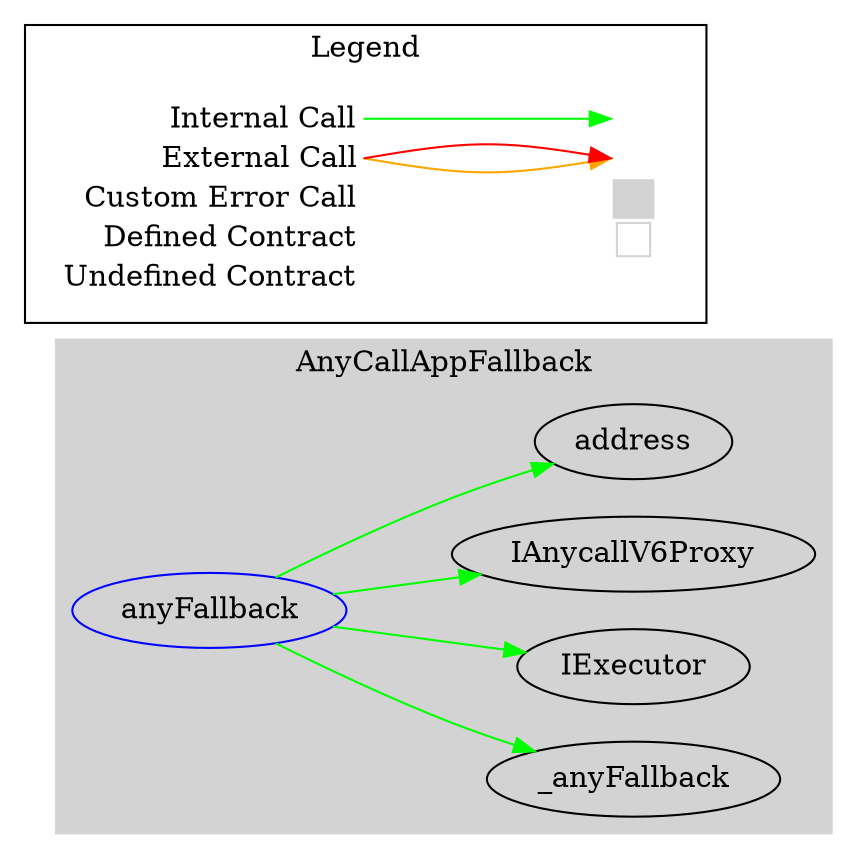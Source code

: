 digraph G {
  graph [ ratio = "auto", page = "100", compound =true ];
subgraph "clusterAnyCallAppFallback" {
  graph [ label = "AnyCallAppFallback", color = "lightgray", style = "filled", bgcolor = "lightgray" ];
  "AnyCallAppFallback._anyFallback" [ label = "_anyFallback" ];
  "AnyCallAppFallback.anyFallback" [ label = "anyFallback", color = "blue" ];
  "AnyCallAppFallback.IExecutor" [ label = "IExecutor" ];
  "AnyCallAppFallback.IAnycallV6Proxy" [ label = "IAnycallV6Proxy" ];
  "AnyCallAppFallback.address" [ label = "address" ];
}

  "AnyCallAppFallback.anyFallback";
  "AnyCallAppFallback.IExecutor";
  "AnyCallAppFallback.IAnycallV6Proxy";
  "AnyCallAppFallback.address";
  "AnyCallAppFallback._anyFallback";
  "AnyCallAppFallback.anyFallback" -> "AnyCallAppFallback.IExecutor" [ color = "green" ];
  "AnyCallAppFallback.anyFallback" -> "AnyCallAppFallback.IAnycallV6Proxy" [ color = "green" ];
  "AnyCallAppFallback.anyFallback" -> "AnyCallAppFallback.address" [ color = "green" ];
  "AnyCallAppFallback.anyFallback" -> "AnyCallAppFallback._anyFallback" [ color = "green" ];


rankdir=LR
node [shape=plaintext]
subgraph cluster_01 { 
label = "Legend";
key [label=<<table border="0" cellpadding="2" cellspacing="0" cellborder="0">
  <tr><td align="right" port="i1">Internal Call</td></tr>
  <tr><td align="right" port="i2">External Call</td></tr>
  <tr><td align="right" port="i2">Custom Error Call</td></tr>
  <tr><td align="right" port="i3">Defined Contract</td></tr>
  <tr><td align="right" port="i4">Undefined Contract</td></tr>
  </table>>]
key2 [label=<<table border="0" cellpadding="2" cellspacing="0" cellborder="0">
  <tr><td port="i1">&nbsp;&nbsp;&nbsp;</td></tr>
  <tr><td port="i2">&nbsp;&nbsp;&nbsp;</td></tr>
  <tr><td port="i3" bgcolor="lightgray">&nbsp;&nbsp;&nbsp;</td></tr>
  <tr><td port="i4">
    <table border="1" cellborder="0" cellspacing="0" cellpadding="7" color="lightgray">
      <tr>
       <td></td>
      </tr>
     </table>
  </td></tr>
  </table>>]
key:i1:e -> key2:i1:w [color="green"]
key:i2:e -> key2:i2:w [color="orange"]
key:i2:e -> key2:i2:w [color="red"]
}
}

